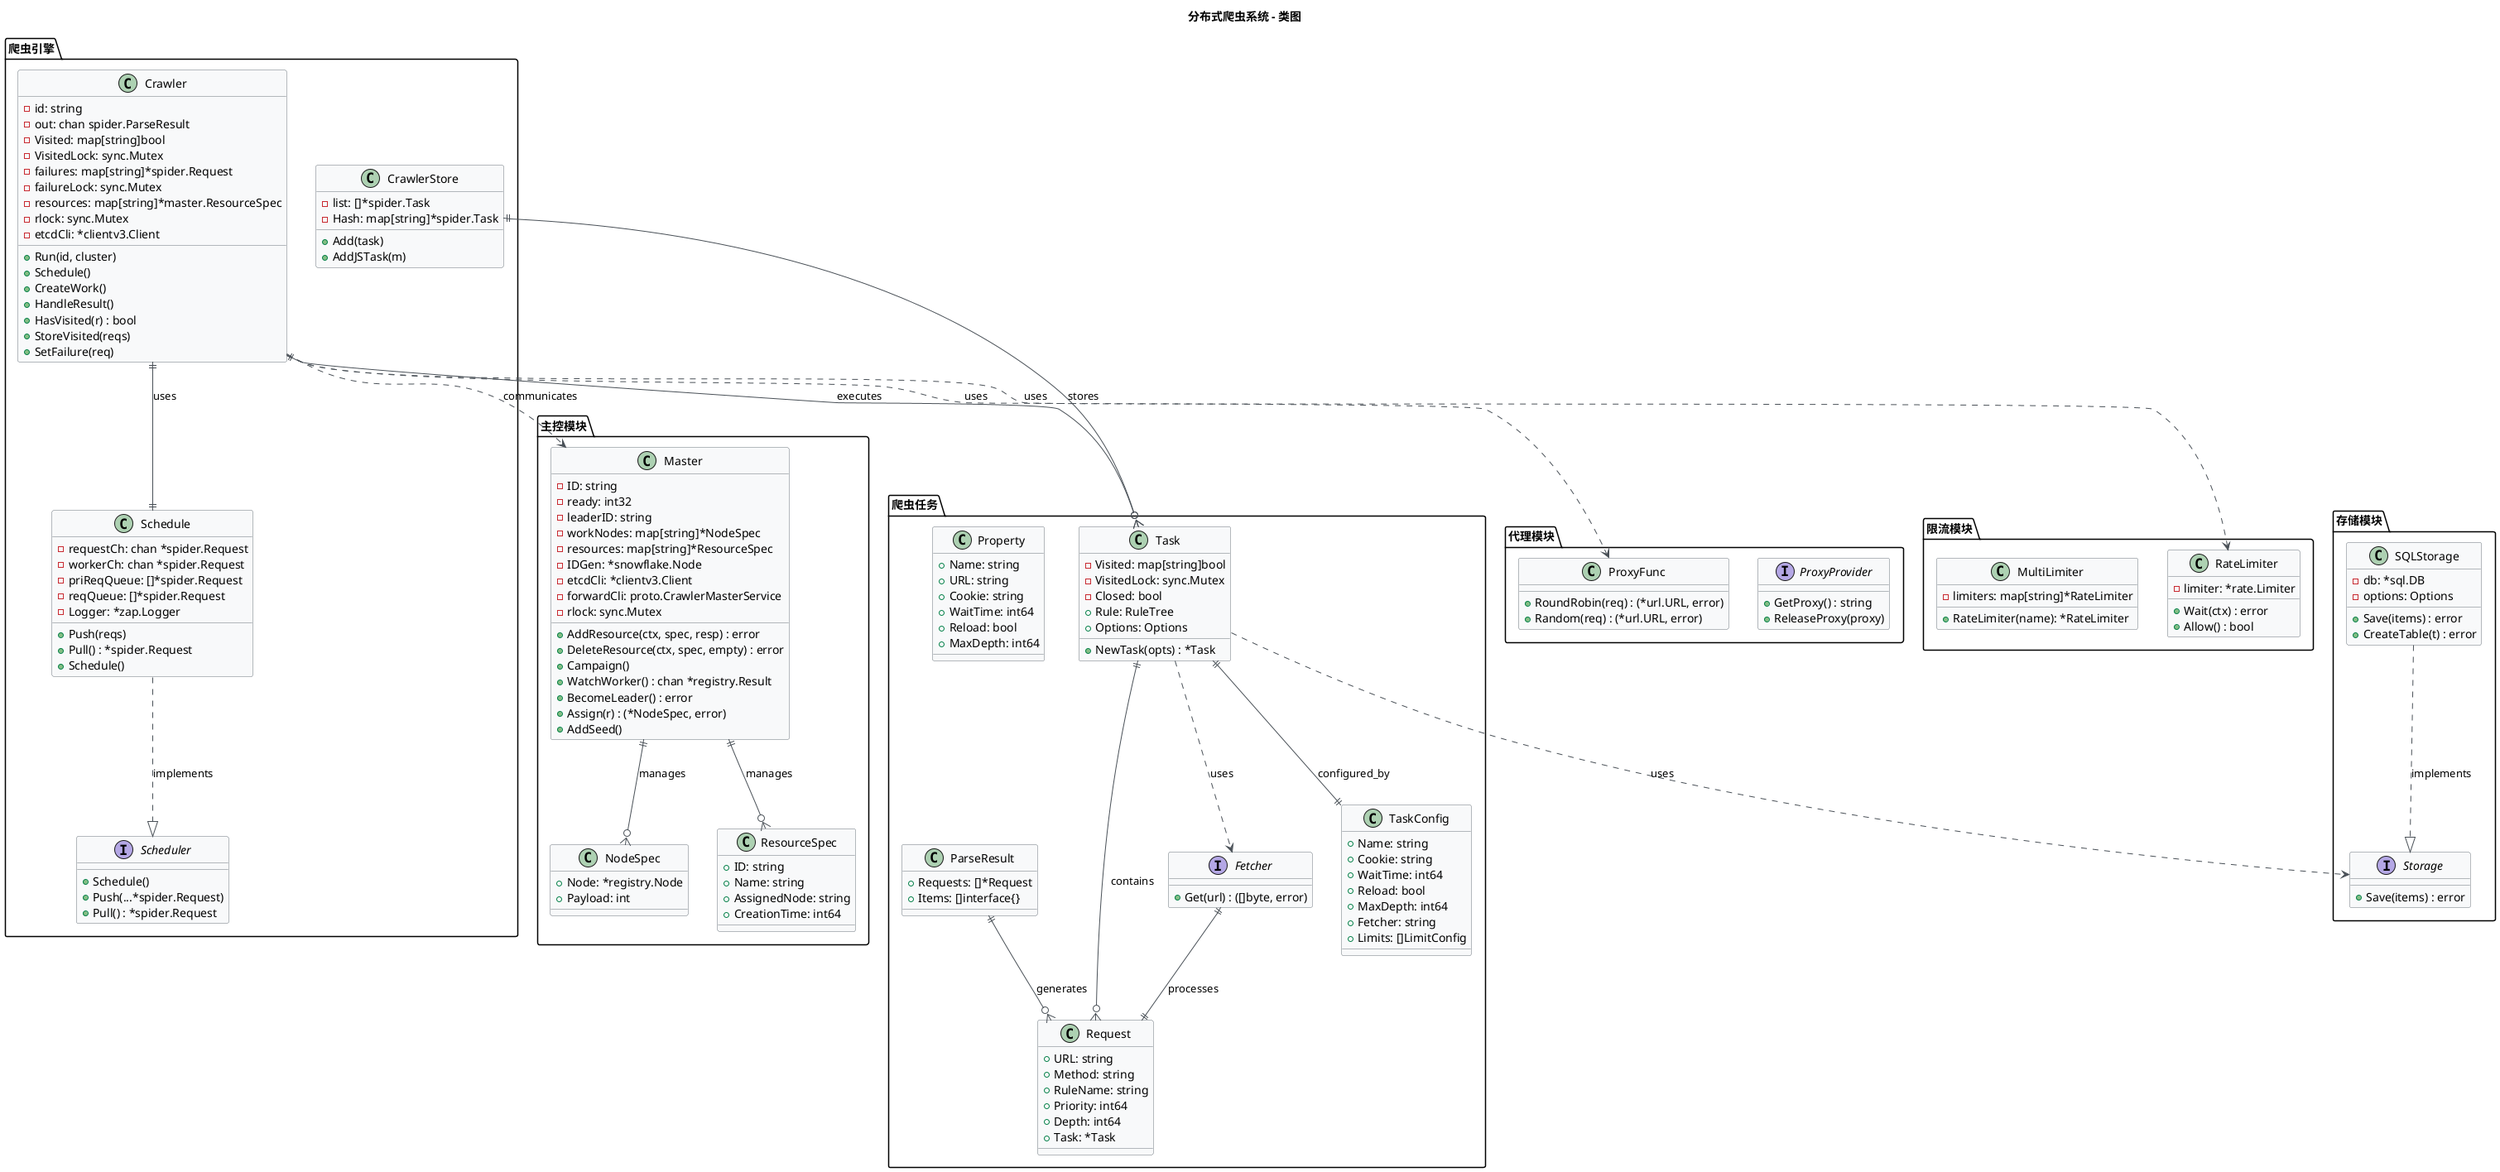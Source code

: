 @startuml 爬虫系统类图

skinparam backgroundColor #FFFFFF
skinparam classBackgroundColor #F8F9FA
skinparam classBorderColor #6C757D
skinparam classArrowColor #495057

title 分布式爬虫系统 - 类图

package "主控模块" {
    class Master {
        -ID: string
        -ready: int32
        -leaderID: string
        -workNodes: map[string]*NodeSpec
        -resources: map[string]*ResourceSpec
        -IDGen: *snowflake.Node
        -etcdCli: *clientv3.Client
        -forwardCli: proto.CrawlerMasterService
        -rlock: sync.Mutex
        +AddResource(ctx, spec, resp) : error
        +DeleteResource(ctx, spec, empty) : error
        +Campaign()
        +WatchWorker() : chan *registry.Result
        +BecomeLeader() : error
        +Assign(r) : (*NodeSpec, error)
        +AddSeed()
    }

    class NodeSpec {
        +Node: *registry.Node
        +Payload: int
    }

    class ResourceSpec {
        +ID: string
        +Name: string
        +AssignedNode: string
        +CreationTime: int64
    }
}

package "爬虫引擎" {
    class Crawler {
        -id: string
        -out: chan spider.ParseResult
        -Visited: map[string]bool
        -VisitedLock: sync.Mutex
        -failures: map[string]*spider.Request
        -failureLock: sync.Mutex
        -resources: map[string]*master.ResourceSpec
        -rlock: sync.Mutex
        -etcdCli: *clientv3.Client
        +Run(id, cluster)
        +Schedule()
        +CreateWork()
        +HandleResult()
        +HasVisited(r) : bool
        +StoreVisited(reqs)
        +SetFailure(req)
    }

    class Schedule {
        -requestCh: chan *spider.Request
        -workerCh: chan *spider.Request
        -priReqQueue: []*spider.Request
        -reqQueue: []*spider.Request
        -Logger: *zap.Logger
        +Push(reqs)
        +Pull() : *spider.Request
        +Schedule()
    }

    interface Scheduler {
        +Schedule()
        +Push(...*spider.Request)
        +Pull() : *spider.Request
    }

    class CrawlerStore {
        -list: []*spider.Task
        -Hash: map[string]*spider.Task
        +Add(task)
        +AddJSTask(m)
    }
}

package "爬虫任务" {
    class Task {
        -Visited: map[string]bool
        -VisitedLock: sync.Mutex
        -Closed: bool
        +Rule: RuleTree
        +Options: Options
        +NewTask(opts) : *Task
    }

    class TaskConfig {
        +Name: string
        +Cookie: string
        +WaitTime: int64
        +Reload: bool
        +MaxDepth: int64
        +Fetcher: string
        +Limits: []LimitConfig
    }

    class Property {
        +Name: string
        +URL: string
        +Cookie: string
        +WaitTime: int64
        +Reload: bool
        +MaxDepth: int64
    }

    class Request {
        +URL: string
        +Method: string
        +RuleName: string
        +Priority: int64
        +Depth: int64
        +Task: *Task
    }

    interface Fetcher {
        +Get(url) : ([]byte, error)
    }

    class ParseResult {
        +Requests: []*Request
        +Items: []interface{}
    }
}

package "存储模块" {
    interface Storage {
        +Save(items) : error
    }

    class SQLStorage {
        -db: *sql.DB
        -options: Options
        +Save(items) : error
        +CreateTable(t) : error
    }
}

package "代理模块" {
    interface ProxyProvider {
        +GetProxy() : string
        +ReleaseProxy(proxy)
    }

    class ProxyFunc {
        +RoundRobin(req) : (*url.URL, error)
        +Random(req) : (*url.URL, error)
    }
}

package "限流模块" {
    class RateLimiter {
        -limiter: *rate.Limiter
        +Wait(ctx) : error
        +Allow() : bool
    }

    class MultiLimiter {
        -limiters: map[string]*RateLimiter
        +RateLimiter(name): *RateLimiter
    }
}

' 关系定义
Master ||--o{ NodeSpec : manages
Master ||--o{ ResourceSpec : manages
Crawler ||--|| Schedule : uses
Crawler ||--o{ Task : executes
Schedule ..|> Scheduler : implements
Task ||--o{ Request : contains
Task ||--|| TaskConfig : configured_by
SQLStorage ..|> Storage : implements
CrawlerStore ||--o{ Task : stores
Fetcher ||--|| Request : processes
ParseResult ||--o{ Request : generates

' 依赖关系
Crawler ..> Master : communicates
Task ..> Fetcher : uses
Task ..> Storage : uses
Crawler ..> RateLimiter : uses
Crawler ..> ProxyFunc : uses

@enduml